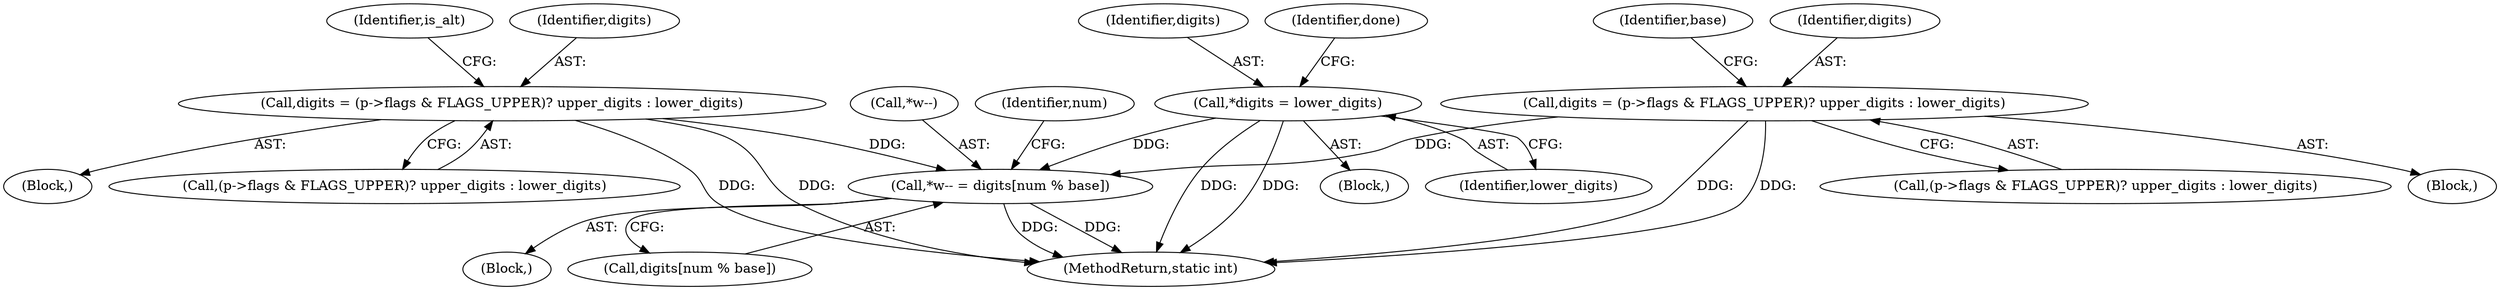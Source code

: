 digraph "0_curl_curl-7_51_0-162-g3ab3c16@array" {
"1000556" [label="(Call,*w-- = digits[num % base])"];
"1000910" [label="(Call,digits = (p->flags & FLAGS_UPPER)? upper_digits : lower_digits)"];
"1000160" [label="(Call,*digits = lower_digits)"];
"1000459" [label="(Call,digits = (p->flags & FLAGS_UPPER)? upper_digits : lower_digits)"];
"1000560" [label="(Call,digits[num % base])"];
"1000910" [label="(Call,digits = (p->flags & FLAGS_UPPER)? upper_digits : lower_digits)"];
"1000161" [label="(Identifier,digits)"];
"1000906" [label="(Block,)"];
"1000921" [label="(Identifier,is_alt)"];
"1000461" [label="(Call,(p->flags & FLAGS_UPPER)? upper_digits : lower_digits)"];
"1000912" [label="(Call,(p->flags & FLAGS_UPPER)? upper_digits : lower_digits)"];
"1000458" [label="(Block,)"];
"1000166" [label="(Identifier,done)"];
"1000557" [label="(Call,*w--)"];
"1001386" [label="(MethodReturn,static int)"];
"1000911" [label="(Identifier,digits)"];
"1000162" [label="(Identifier,lower_digits)"];
"1000566" [label="(Identifier,num)"];
"1000555" [label="(Block,)"];
"1000158" [label="(Block,)"];
"1000556" [label="(Call,*w-- = digits[num % base])"];
"1000470" [label="(Identifier,base)"];
"1000160" [label="(Call,*digits = lower_digits)"];
"1000459" [label="(Call,digits = (p->flags & FLAGS_UPPER)? upper_digits : lower_digits)"];
"1000460" [label="(Identifier,digits)"];
"1000556" -> "1000555"  [label="AST: "];
"1000556" -> "1000560"  [label="CFG: "];
"1000557" -> "1000556"  [label="AST: "];
"1000560" -> "1000556"  [label="AST: "];
"1000566" -> "1000556"  [label="CFG: "];
"1000556" -> "1001386"  [label="DDG: "];
"1000556" -> "1001386"  [label="DDG: "];
"1000910" -> "1000556"  [label="DDG: "];
"1000160" -> "1000556"  [label="DDG: "];
"1000459" -> "1000556"  [label="DDG: "];
"1000910" -> "1000906"  [label="AST: "];
"1000910" -> "1000912"  [label="CFG: "];
"1000911" -> "1000910"  [label="AST: "];
"1000912" -> "1000910"  [label="AST: "];
"1000921" -> "1000910"  [label="CFG: "];
"1000910" -> "1001386"  [label="DDG: "];
"1000910" -> "1001386"  [label="DDG: "];
"1000160" -> "1000158"  [label="AST: "];
"1000160" -> "1000162"  [label="CFG: "];
"1000161" -> "1000160"  [label="AST: "];
"1000162" -> "1000160"  [label="AST: "];
"1000166" -> "1000160"  [label="CFG: "];
"1000160" -> "1001386"  [label="DDG: "];
"1000160" -> "1001386"  [label="DDG: "];
"1000459" -> "1000458"  [label="AST: "];
"1000459" -> "1000461"  [label="CFG: "];
"1000460" -> "1000459"  [label="AST: "];
"1000461" -> "1000459"  [label="AST: "];
"1000470" -> "1000459"  [label="CFG: "];
"1000459" -> "1001386"  [label="DDG: "];
"1000459" -> "1001386"  [label="DDG: "];
}
